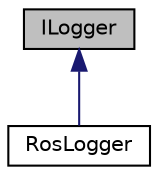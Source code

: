digraph "ILogger"
{
 // LATEX_PDF_SIZE
  edge [fontname="Helvetica",fontsize="10",labelfontname="Helvetica",labelfontsize="10"];
  node [fontname="Helvetica",fontsize="10",shape=record];
  Node1 [label="ILogger",height=0.2,width=0.4,color="black", fillcolor="grey75", style="filled", fontcolor="black",tooltip="Logger interface containing logging functions that should be redefined in the derived classes."];
  Node1 -> Node2 [dir="back",color="midnightblue",fontsize="10",style="solid",fontname="Helvetica"];
  Node2 [label="RosLogger",height=0.2,width=0.4,color="black", fillcolor="white", style="filled",URL="$classRosLogger.html",tooltip="ROS Logger class."];
}
